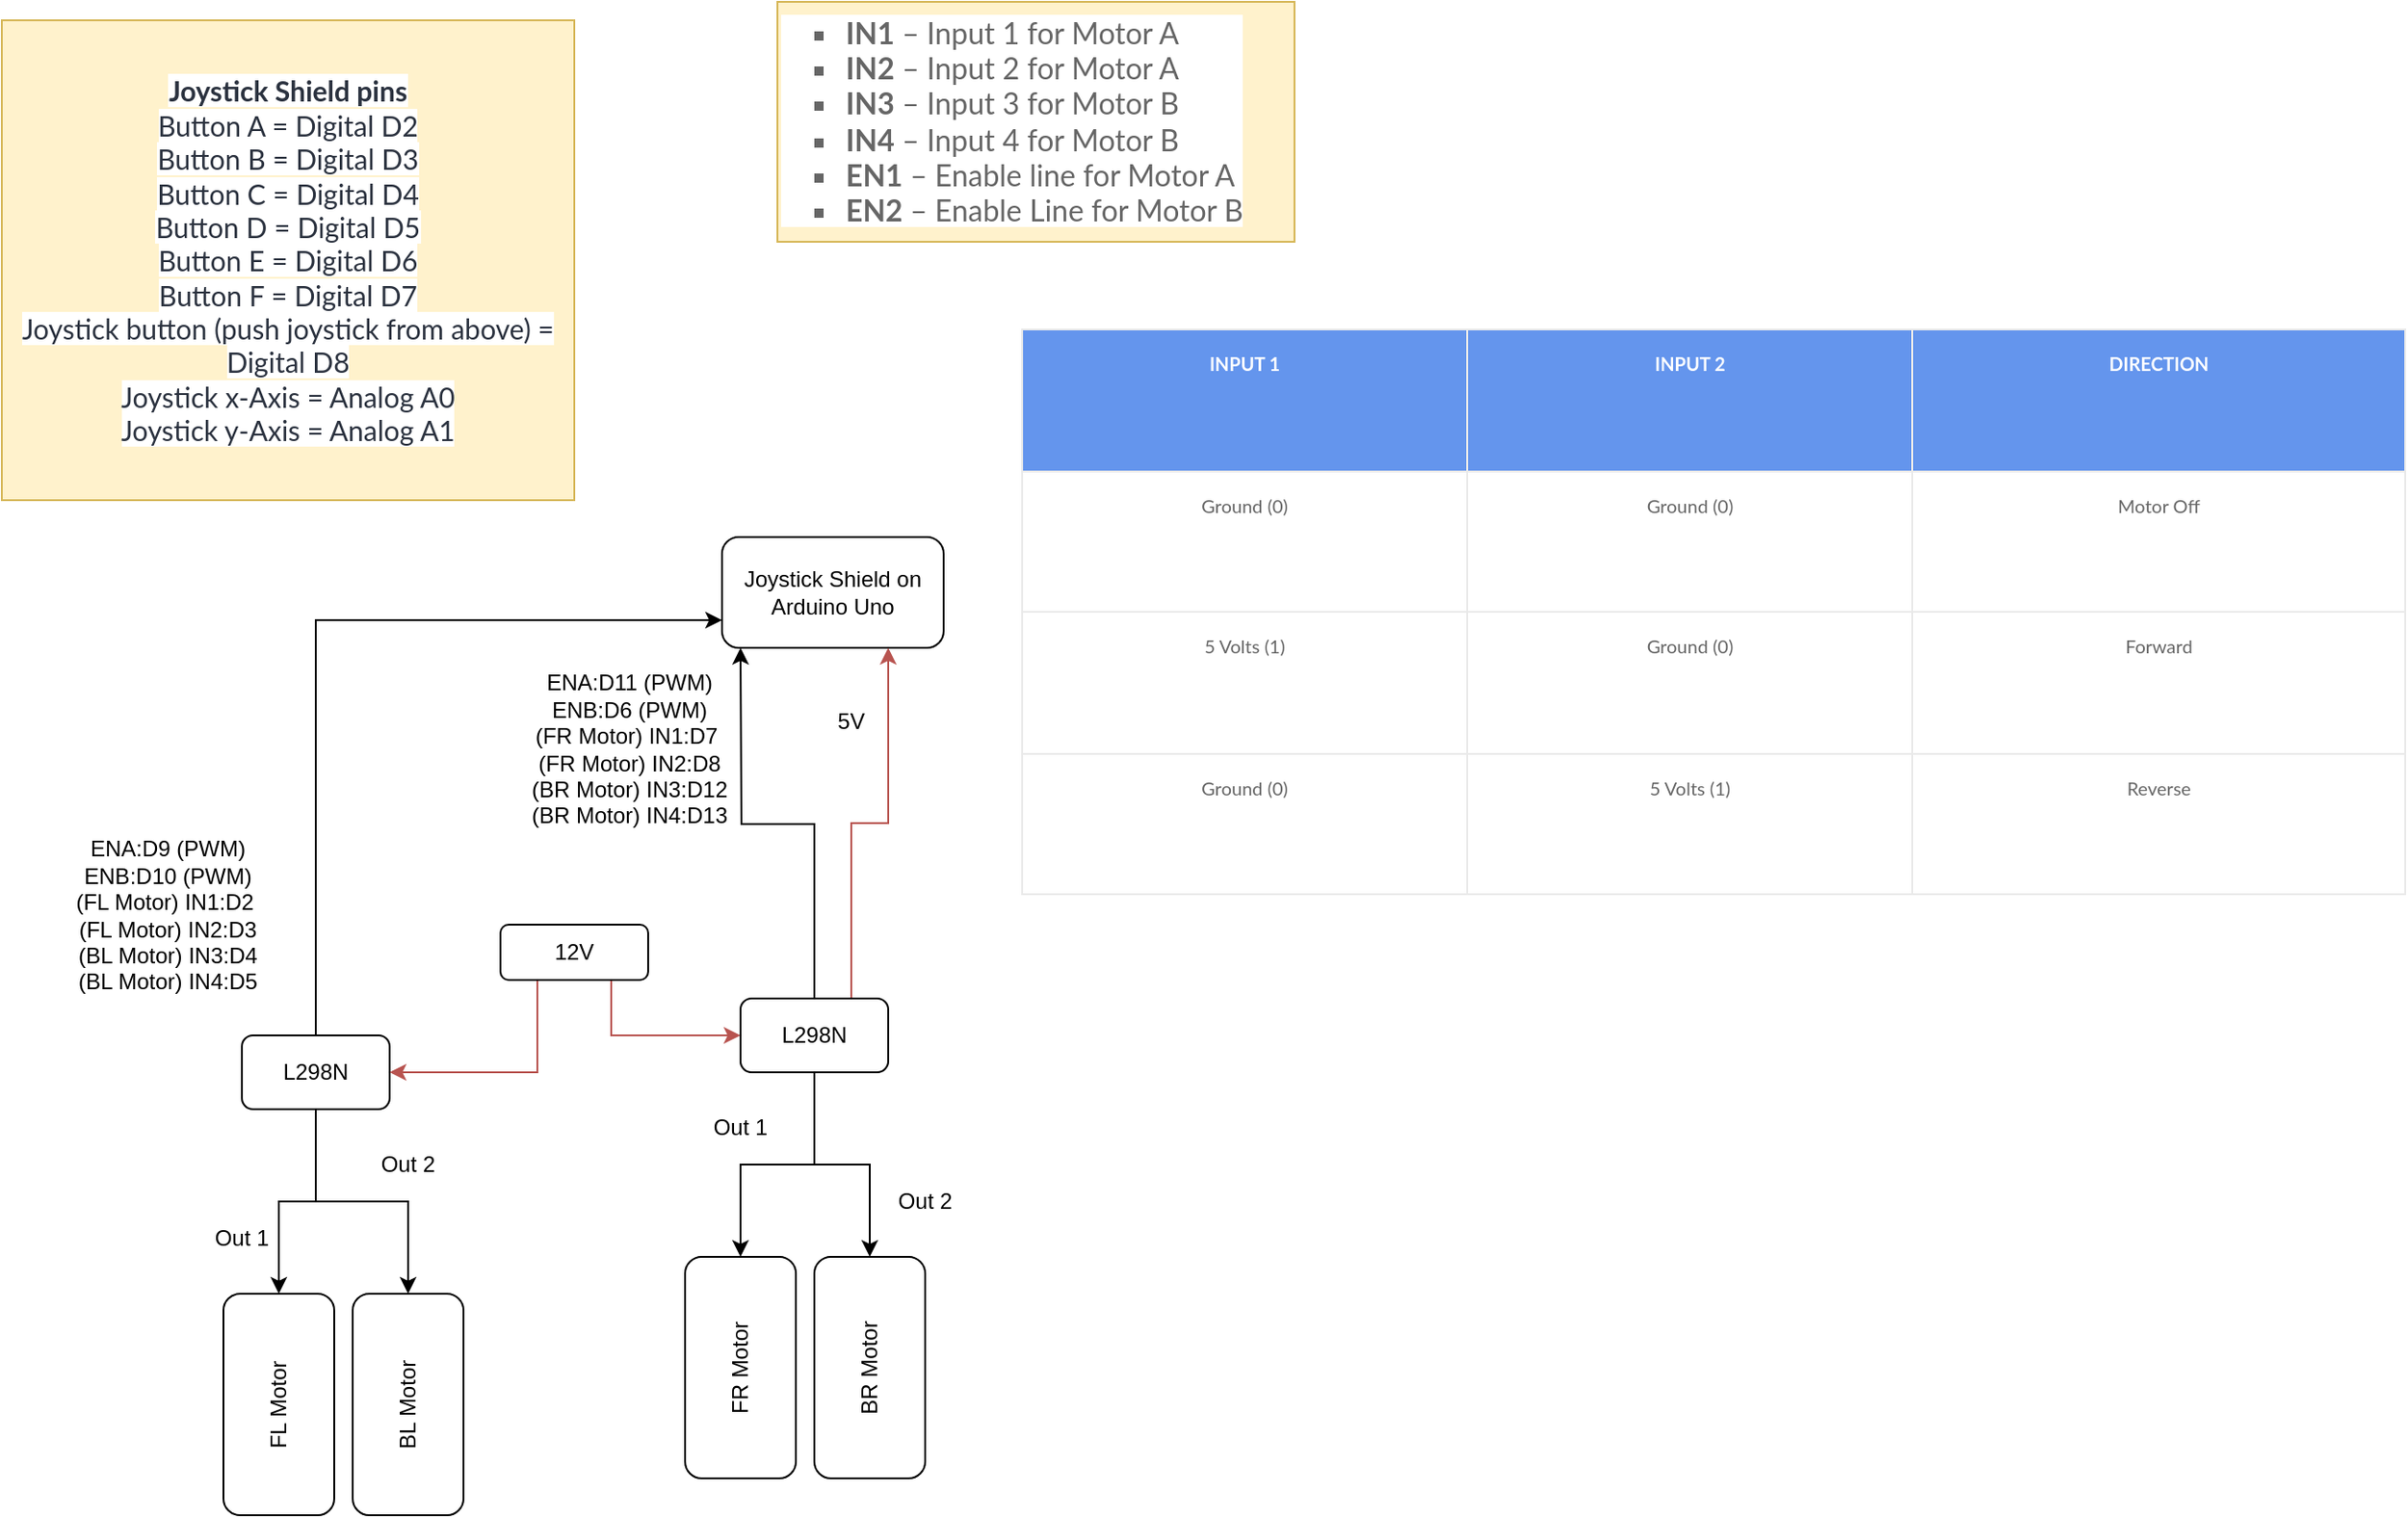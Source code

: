 <mxfile version="14.5.3" type="github">
  <diagram name="Page-1" id="7e0a89b8-554c-2b80-1dc8-d5c74ca68de4">
    <mxGraphModel dx="2220" dy="1190" grid="1" gridSize="10" guides="1" tooltips="1" connect="1" arrows="1" fold="1" page="1" pageScale="1" pageWidth="1100" pageHeight="850" background="#ffffff" math="0" shadow="0">
      <root>
        <mxCell id="0" />
        <mxCell id="1" parent="0" />
        <mxCell id="tB6m3Wn6waJ_9hKSVQ1o-1" value="&lt;span style=&quot;color: rgb(43 , 50 , 63) ; font-family: &amp;#34;lato&amp;#34; , sans-serif ; font-size: 15px ; background-color: rgb(255 , 255 , 255)&quot;&gt;&lt;b&gt;Joystick Shield pins&lt;/b&gt;&lt;br&gt;&lt;/span&gt;&lt;span style=&quot;color: rgb(43 , 50 , 63) ; font-family: &amp;#34;lato&amp;#34; , sans-serif ; font-size: 15px ; background-color: rgb(255 , 255 , 255)&quot;&gt;Button&lt;/span&gt;&lt;span style=&quot;color: rgb(43 , 50 , 63) ; font-family: &amp;#34;lato&amp;#34; , sans-serif ; font-size: 15px ; background-color: rgb(255 , 255 , 255)&quot;&gt;&amp;nbsp;A = Digital D2&lt;/span&gt;&lt;br style=&quot;color: rgb(43 , 50 , 63) ; font-family: &amp;#34;lato&amp;#34; , sans-serif ; font-size: 15px ; background-color: rgb(255 , 255 , 255) ; box-sizing: border-box&quot;&gt;&lt;span style=&quot;color: rgb(43 , 50 , 63) ; font-family: &amp;#34;lato&amp;#34; , sans-serif ; font-size: 15px ; background-color: rgb(255 , 255 , 255)&quot;&gt;Button&lt;/span&gt;&lt;span style=&quot;color: rgb(43 , 50 , 63) ; font-family: &amp;#34;lato&amp;#34; , sans-serif ; font-size: 15px ; background-color: rgb(255 , 255 , 255)&quot;&gt;&amp;nbsp;B = Digital D3&lt;/span&gt;&lt;br style=&quot;color: rgb(43 , 50 , 63) ; font-family: &amp;#34;lato&amp;#34; , sans-serif ; font-size: 15px ; background-color: rgb(255 , 255 , 255) ; box-sizing: border-box&quot;&gt;&lt;span style=&quot;color: rgb(43 , 50 , 63) ; font-family: &amp;#34;lato&amp;#34; , sans-serif ; font-size: 15px ; background-color: rgb(255 , 255 , 255)&quot;&gt;Button&lt;/span&gt;&lt;span style=&quot;color: rgb(43 , 50 , 63) ; font-family: &amp;#34;lato&amp;#34; , sans-serif ; font-size: 15px ; background-color: rgb(255 , 255 , 255)&quot;&gt;&amp;nbsp;C = Digital D4&lt;/span&gt;&lt;br style=&quot;color: rgb(43 , 50 , 63) ; font-family: &amp;#34;lato&amp;#34; , sans-serif ; font-size: 15px ; background-color: rgb(255 , 255 , 255) ; box-sizing: border-box&quot;&gt;&lt;span style=&quot;color: rgb(43 , 50 , 63) ; font-family: &amp;#34;lato&amp;#34; , sans-serif ; font-size: 15px ; background-color: rgb(255 , 255 , 255)&quot;&gt;Button D = Digital D5&lt;/span&gt;&lt;br style=&quot;color: rgb(43 , 50 , 63) ; font-family: &amp;#34;lato&amp;#34; , sans-serif ; font-size: 15px ; background-color: rgb(255 , 255 , 255) ; box-sizing: border-box&quot;&gt;&lt;span style=&quot;color: rgb(43 , 50 , 63) ; font-family: &amp;#34;lato&amp;#34; , sans-serif ; font-size: 15px ; background-color: rgb(255 , 255 , 255)&quot;&gt;Button&lt;/span&gt;&lt;span style=&quot;color: rgb(43 , 50 , 63) ; font-family: &amp;#34;lato&amp;#34; , sans-serif ; font-size: 15px ; background-color: rgb(255 , 255 , 255)&quot;&gt;&amp;nbsp;E = Digital D6&lt;/span&gt;&lt;br style=&quot;color: rgb(43 , 50 , 63) ; font-family: &amp;#34;lato&amp;#34; , sans-serif ; font-size: 15px ; background-color: rgb(255 , 255 , 255) ; box-sizing: border-box&quot;&gt;&lt;span style=&quot;color: rgb(43 , 50 , 63) ; font-family: &amp;#34;lato&amp;#34; , sans-serif ; font-size: 15px ; background-color: rgb(255 , 255 , 255)&quot;&gt;Button&lt;/span&gt;&lt;span style=&quot;color: rgb(43 , 50 , 63) ; font-family: &amp;#34;lato&amp;#34; , sans-serif ; font-size: 15px ; background-color: rgb(255 , 255 , 255)&quot;&gt;&amp;nbsp;F = Digital D7&lt;/span&gt;&lt;br style=&quot;color: rgb(43 , 50 , 63) ; font-family: &amp;#34;lato&amp;#34; , sans-serif ; font-size: 15px ; background-color: rgb(255 , 255 , 255) ; box-sizing: border-box&quot;&gt;&lt;span style=&quot;color: rgb(43 , 50 , 63) ; font-family: &amp;#34;lato&amp;#34; , sans-serif ; font-size: 15px ; background-color: rgb(255 , 255 , 255)&quot;&gt;Joystick button (push joystick from above) = Digital D8&lt;/span&gt;&lt;br style=&quot;color: rgb(43 , 50 , 63) ; font-family: &amp;#34;lato&amp;#34; , sans-serif ; font-size: 15px ; background-color: rgb(255 , 255 , 255) ; box-sizing: border-box&quot;&gt;&lt;span style=&quot;color: rgb(43 , 50 , 63) ; font-family: &amp;#34;lato&amp;#34; , sans-serif ; font-size: 15px ; background-color: rgb(255 , 255 , 255)&quot;&gt;Joystick x-Axis = Analog A0&lt;/span&gt;&lt;br style=&quot;color: rgb(43 , 50 , 63) ; font-family: &amp;#34;lato&amp;#34; , sans-serif ; font-size: 15px ; background-color: rgb(255 , 255 , 255) ; box-sizing: border-box&quot;&gt;&lt;span style=&quot;color: rgb(43 , 50 , 63) ; font-family: &amp;#34;lato&amp;#34; , sans-serif ; font-size: 15px ; background-color: rgb(255 , 255 , 255)&quot;&gt;Joystick y-Axis = Analog A1&lt;/span&gt;" style="text;html=1;align=center;verticalAlign=middle;whiteSpace=wrap;rounded=0;fillColor=#fff2cc;strokeColor=#d6b656;" parent="1" vertex="1">
          <mxGeometry x="50" y="20" width="310" height="260" as="geometry" />
        </mxCell>
        <mxCell id="tB6m3Wn6waJ_9hKSVQ1o-2" value="Joystick Shield on Arduino Uno" style="rounded=1;whiteSpace=wrap;html=1;" parent="1" vertex="1">
          <mxGeometry x="440" y="300" width="120" height="60" as="geometry" />
        </mxCell>
        <mxCell id="tB6m3Wn6waJ_9hKSVQ1o-3" value="FL Motor" style="rounded=1;whiteSpace=wrap;html=1;rotation=-90;" parent="1" vertex="1">
          <mxGeometry x="140" y="740" width="120" height="60" as="geometry" />
        </mxCell>
        <mxCell id="tB6m3Wn6waJ_9hKSVQ1o-4" value="BL Motor" style="rounded=1;whiteSpace=wrap;html=1;rotation=-90;" parent="1" vertex="1">
          <mxGeometry x="210" y="740" width="120" height="60" as="geometry" />
        </mxCell>
        <mxCell id="tB6m3Wn6waJ_9hKSVQ1o-5" value="FR Motor" style="rounded=1;whiteSpace=wrap;html=1;rotation=-90;" parent="1" vertex="1">
          <mxGeometry x="390" y="720" width="120" height="60" as="geometry" />
        </mxCell>
        <mxCell id="tB6m3Wn6waJ_9hKSVQ1o-6" value="BR Motor" style="rounded=1;whiteSpace=wrap;html=1;rotation=-90;" parent="1" vertex="1">
          <mxGeometry x="460" y="720" width="120" height="60" as="geometry" />
        </mxCell>
        <mxCell id="tB6m3Wn6waJ_9hKSVQ1o-9" style="edgeStyle=orthogonalEdgeStyle;rounded=0;orthogonalLoop=1;jettySize=auto;html=1;exitX=0.5;exitY=1;exitDx=0;exitDy=0;entryX=1;entryY=0.5;entryDx=0;entryDy=0;" parent="1" source="tB6m3Wn6waJ_9hKSVQ1o-7" target="tB6m3Wn6waJ_9hKSVQ1o-3" edge="1">
          <mxGeometry relative="1" as="geometry" />
        </mxCell>
        <mxCell id="tB6m3Wn6waJ_9hKSVQ1o-10" style="edgeStyle=orthogonalEdgeStyle;rounded=0;orthogonalLoop=1;jettySize=auto;html=1;exitX=0.5;exitY=1;exitDx=0;exitDy=0;entryX=1;entryY=0.5;entryDx=0;entryDy=0;" parent="1" source="tB6m3Wn6waJ_9hKSVQ1o-7" target="tB6m3Wn6waJ_9hKSVQ1o-4" edge="1">
          <mxGeometry relative="1" as="geometry" />
        </mxCell>
        <mxCell id="tB6m3Wn6waJ_9hKSVQ1o-13" style="edgeStyle=orthogonalEdgeStyle;rounded=0;orthogonalLoop=1;jettySize=auto;html=1;exitX=0.5;exitY=0;exitDx=0;exitDy=0;entryX=0;entryY=0.75;entryDx=0;entryDy=0;" parent="1" source="tB6m3Wn6waJ_9hKSVQ1o-7" target="tB6m3Wn6waJ_9hKSVQ1o-2" edge="1">
          <mxGeometry relative="1" as="geometry" />
        </mxCell>
        <mxCell id="tB6m3Wn6waJ_9hKSVQ1o-7" value="L298N" style="rounded=1;whiteSpace=wrap;html=1;" parent="1" vertex="1">
          <mxGeometry x="180" y="570" width="80" height="40" as="geometry" />
        </mxCell>
        <mxCell id="tB6m3Wn6waJ_9hKSVQ1o-12" style="edgeStyle=orthogonalEdgeStyle;rounded=0;orthogonalLoop=1;jettySize=auto;html=1;exitX=0.5;exitY=1;exitDx=0;exitDy=0;entryX=1;entryY=0.5;entryDx=0;entryDy=0;" parent="1" source="tB6m3Wn6waJ_9hKSVQ1o-8" target="tB6m3Wn6waJ_9hKSVQ1o-6" edge="1">
          <mxGeometry relative="1" as="geometry" />
        </mxCell>
        <mxCell id="tB6m3Wn6waJ_9hKSVQ1o-14" style="edgeStyle=orthogonalEdgeStyle;rounded=0;orthogonalLoop=1;jettySize=auto;html=1;exitX=0.5;exitY=0;exitDx=0;exitDy=0;" parent="1" source="tB6m3Wn6waJ_9hKSVQ1o-8" edge="1">
          <mxGeometry relative="1" as="geometry">
            <mxPoint x="450" y="360" as="targetPoint" />
          </mxGeometry>
        </mxCell>
        <mxCell id="tB6m3Wn6waJ_9hKSVQ1o-37" style="edgeStyle=orthogonalEdgeStyle;rounded=0;orthogonalLoop=1;jettySize=auto;html=1;exitX=0.75;exitY=0;exitDx=0;exitDy=0;entryX=0.75;entryY=1;entryDx=0;entryDy=0;fillColor=#f8cecc;strokeColor=#b85450;" parent="1" source="tB6m3Wn6waJ_9hKSVQ1o-8" target="tB6m3Wn6waJ_9hKSVQ1o-2" edge="1">
          <mxGeometry relative="1" as="geometry" />
        </mxCell>
        <mxCell id="tB6m3Wn6waJ_9hKSVQ1o-8" value="L298N" style="rounded=1;whiteSpace=wrap;html=1;" parent="1" vertex="1">
          <mxGeometry x="450" y="550" width="80" height="40" as="geometry" />
        </mxCell>
        <mxCell id="tB6m3Wn6waJ_9hKSVQ1o-18" style="edgeStyle=orthogonalEdgeStyle;rounded=0;orthogonalLoop=1;jettySize=auto;html=1;exitX=0.5;exitY=1;exitDx=0;exitDy=0;entryX=1;entryY=0.5;entryDx=0;entryDy=0;" parent="1" source="tB6m3Wn6waJ_9hKSVQ1o-8" target="tB6m3Wn6waJ_9hKSVQ1o-5" edge="1">
          <mxGeometry relative="1" as="geometry">
            <mxPoint x="490" y="590" as="sourcePoint" />
            <mxPoint x="420" y="650" as="targetPoint" />
          </mxGeometry>
        </mxCell>
        <mxCell id="tB6m3Wn6waJ_9hKSVQ1o-23" value="Out 1" style="text;html=1;strokeColor=none;fillColor=none;align=center;verticalAlign=middle;whiteSpace=wrap;rounded=0;" parent="1" vertex="1">
          <mxGeometry x="160" y="670" width="40" height="20" as="geometry" />
        </mxCell>
        <mxCell id="tB6m3Wn6waJ_9hKSVQ1o-24" value="Out 2" style="text;html=1;strokeColor=none;fillColor=none;align=center;verticalAlign=middle;whiteSpace=wrap;rounded=0;" parent="1" vertex="1">
          <mxGeometry x="250" y="630" width="40" height="20" as="geometry" />
        </mxCell>
        <mxCell id="tB6m3Wn6waJ_9hKSVQ1o-28" value="Out 2" style="text;html=1;strokeColor=none;fillColor=none;align=center;verticalAlign=middle;whiteSpace=wrap;rounded=0;" parent="1" vertex="1">
          <mxGeometry x="530" y="650" width="40" height="20" as="geometry" />
        </mxCell>
        <mxCell id="tB6m3Wn6waJ_9hKSVQ1o-29" value="Out 1" style="text;html=1;strokeColor=none;fillColor=none;align=center;verticalAlign=middle;whiteSpace=wrap;rounded=0;" parent="1" vertex="1">
          <mxGeometry x="430" y="605" width="40" height="30" as="geometry" />
        </mxCell>
        <mxCell id="tB6m3Wn6waJ_9hKSVQ1o-34" style="edgeStyle=orthogonalEdgeStyle;rounded=0;orthogonalLoop=1;jettySize=auto;html=1;exitX=0.25;exitY=1;exitDx=0;exitDy=0;entryX=1;entryY=0.5;entryDx=0;entryDy=0;fillColor=#f8cecc;strokeColor=#b85450;" parent="1" source="tB6m3Wn6waJ_9hKSVQ1o-33" target="tB6m3Wn6waJ_9hKSVQ1o-7" edge="1">
          <mxGeometry relative="1" as="geometry" />
        </mxCell>
        <mxCell id="tB6m3Wn6waJ_9hKSVQ1o-35" style="edgeStyle=orthogonalEdgeStyle;rounded=0;orthogonalLoop=1;jettySize=auto;html=1;exitX=0.75;exitY=1;exitDx=0;exitDy=0;entryX=0;entryY=0.5;entryDx=0;entryDy=0;fillColor=#f8cecc;strokeColor=#b85450;" parent="1" source="tB6m3Wn6waJ_9hKSVQ1o-33" target="tB6m3Wn6waJ_9hKSVQ1o-8" edge="1">
          <mxGeometry relative="1" as="geometry" />
        </mxCell>
        <mxCell id="tB6m3Wn6waJ_9hKSVQ1o-33" value="12V" style="rounded=1;whiteSpace=wrap;html=1;" parent="1" vertex="1">
          <mxGeometry x="320" y="510" width="80" height="30" as="geometry" />
        </mxCell>
        <mxCell id="tB6m3Wn6waJ_9hKSVQ1o-38" value="5V" style="text;html=1;strokeColor=none;fillColor=none;align=center;verticalAlign=middle;whiteSpace=wrap;rounded=0;" parent="1" vertex="1">
          <mxGeometry x="490" y="390" width="40" height="20" as="geometry" />
        </mxCell>
        <mxCell id="tB6m3Wn6waJ_9hKSVQ1o-40" value="ENA:D9 (PWM)&lt;br&gt;ENB:D10 (PWM)&lt;br&gt;(FL Motor) IN1:D2&amp;nbsp;&lt;br&gt;(FL Motor) IN2:D3&lt;br&gt;(BL Motor) IN3:D4&lt;br&gt;(BL Motor) IN4:D5" style="text;html=1;strokeColor=none;fillColor=none;align=center;verticalAlign=middle;whiteSpace=wrap;rounded=0;" parent="1" vertex="1">
          <mxGeometry x="60" y="450" width="160" height="110" as="geometry" />
        </mxCell>
        <mxCell id="tB6m3Wn6waJ_9hKSVQ1o-42" value="ENA:D11 (PWM)&lt;br&gt;ENB:D6 (PWM)&lt;br&gt;(FR Motor) IN1:D7&amp;nbsp;&lt;br&gt;(FR Motor) IN2:D8&lt;br&gt;(BR Motor) IN3:D12&lt;br&gt;(BR Motor) IN4:D13" style="text;html=1;strokeColor=none;fillColor=none;align=center;verticalAlign=middle;whiteSpace=wrap;rounded=0;" parent="1" vertex="1">
          <mxGeometry x="310" y="360" width="160" height="110" as="geometry" />
        </mxCell>
        <mxCell id="LC9xKQTqOaQGB3kga-MJ-1" value="&lt;ul style=&quot;box-sizing: border-box; border: 0px; font-stretch: inherit; line-height: inherit; font-family: lato, sans-serif; font-size: 16px; font-style: normal; font-weight: 400; margin: 0px 0px 30px; outline: 0px; padding: 0px 0px 0px 35px; vertical-align: baseline; list-style: square; color: rgb(102, 102, 102); letter-spacing: normal; text-indent: 0px; text-transform: none; word-spacing: 0px; background-color: rgb(255, 255, 255);&quot;&gt;&lt;li style=&quot;box-sizing: border-box ; border: 0px ; font-variant: inherit ; font-stretch: inherit ; line-height: inherit ; font-family: inherit ; font-size: 16px ; font-style: inherit ; font-weight: inherit ; margin: 0px ; outline: 0px ; padding: 0px ; vertical-align: baseline&quot;&gt;&lt;strong style=&quot;box-sizing: border-box ; border: 0px ; font-variant: inherit ; font-stretch: inherit ; line-height: inherit ; font-family: inherit ; font-size: 16px ; font-style: inherit ; font-weight: bold ; margin: 0px ; outline: 0px ; padding: 0px ; vertical-align: baseline&quot;&gt;IN1&lt;/strong&gt;&lt;span&gt;&amp;nbsp;&lt;/span&gt;– Input 1 for Motor A&lt;/li&gt;&lt;li style=&quot;box-sizing: border-box ; border: 0px ; font-variant: inherit ; font-stretch: inherit ; line-height: inherit ; font-family: inherit ; font-size: 16px ; font-style: inherit ; font-weight: inherit ; margin: 0px ; outline: 0px ; padding: 0px ; vertical-align: baseline&quot;&gt;&lt;strong style=&quot;box-sizing: border-box ; border: 0px ; font-variant: inherit ; font-stretch: inherit ; line-height: inherit ; font-family: inherit ; font-size: 16px ; font-style: inherit ; font-weight: bold ; margin: 0px ; outline: 0px ; padding: 0px ; vertical-align: baseline&quot;&gt;IN2&lt;/strong&gt;&lt;span&gt;&amp;nbsp;&lt;/span&gt;– Input 2 for Motor A&lt;/li&gt;&lt;li style=&quot;box-sizing: border-box ; border: 0px ; font-variant: inherit ; font-stretch: inherit ; line-height: inherit ; font-family: inherit ; font-size: 16px ; font-style: inherit ; font-weight: inherit ; margin: 0px ; outline: 0px ; padding: 0px ; vertical-align: baseline&quot;&gt;&lt;strong style=&quot;box-sizing: border-box ; border: 0px ; font-variant: inherit ; font-stretch: inherit ; line-height: inherit ; font-family: inherit ; font-size: 16px ; font-style: inherit ; font-weight: bold ; margin: 0px ; outline: 0px ; padding: 0px ; vertical-align: baseline&quot;&gt;IN3&lt;/strong&gt;&lt;span&gt;&amp;nbsp;&lt;/span&gt;– Input 3 for Motor B&lt;/li&gt;&lt;li style=&quot;box-sizing: border-box ; border: 0px ; font-variant: inherit ; font-stretch: inherit ; line-height: inherit ; font-family: inherit ; font-size: 16px ; font-style: inherit ; font-weight: inherit ; margin: 0px ; outline: 0px ; padding: 0px ; vertical-align: baseline&quot;&gt;&lt;strong style=&quot;box-sizing: border-box ; border: 0px ; font-variant: inherit ; font-stretch: inherit ; line-height: inherit ; font-family: inherit ; font-size: 16px ; font-style: inherit ; font-weight: bold ; margin: 0px ; outline: 0px ; padding: 0px ; vertical-align: baseline&quot;&gt;IN4&lt;/strong&gt;&lt;span&gt;&amp;nbsp;&lt;/span&gt;– Input 4 for Motor B&lt;/li&gt;&lt;li style=&quot;box-sizing: border-box ; border: 0px ; font-variant: inherit ; font-stretch: inherit ; line-height: inherit ; font-family: inherit ; font-size: 16px ; font-style: inherit ; font-weight: inherit ; margin: 0px ; outline: 0px ; padding: 0px ; vertical-align: baseline&quot;&gt;&lt;strong style=&quot;box-sizing: border-box ; border: 0px ; font-variant: inherit ; font-stretch: inherit ; line-height: inherit ; font-family: inherit ; font-size: 16px ; font-style: inherit ; font-weight: bold ; margin: 0px ; outline: 0px ; padding: 0px ; vertical-align: baseline&quot;&gt;EN1&lt;/strong&gt;&lt;span&gt;&amp;nbsp;&lt;/span&gt;– Enable line for Motor A&lt;/li&gt;&lt;li style=&quot;box-sizing: border-box ; border: 0px ; font-variant: inherit ; font-stretch: inherit ; line-height: inherit ; font-family: inherit ; font-size: 16px ; font-style: inherit ; font-weight: inherit ; margin: 0px ; outline: 0px ; padding: 0px ; vertical-align: baseline&quot;&gt;&lt;strong style=&quot;box-sizing: border-box ; border: 0px ; font-variant: inherit ; font-stretch: inherit ; line-height: inherit ; font-family: inherit ; font-size: 16px ; font-style: inherit ; font-weight: bold ; margin: 0px ; outline: 0px ; padding: 0px ; vertical-align: baseline&quot;&gt;EN2&lt;/strong&gt;&lt;span&gt;&amp;nbsp;&lt;/span&gt;– Enable Line for Motor B&lt;/li&gt;&lt;/ul&gt;" style="text;whiteSpace=wrap;html=1;fillColor=#fff2cc;strokeColor=#d6b656;" vertex="1" parent="1">
          <mxGeometry x="470" y="10" width="280" height="130" as="geometry" />
        </mxCell>
        <mxCell id="LC9xKQTqOaQGB3kga-MJ-2" value="&lt;table width=&quot;768&quot; style=&quot;box-sizing: border-box; border: 0px; font-stretch: inherit; line-height: inherit; font-family: lato, sans-serif; font-size: 10px; font-style: normal; font-weight: 400; margin: 0px 0px 1.5em; outline: 0px; padding: 0px; vertical-align: baseline; border-collapse: collapse; border-spacing: 0px; width: 750px; color: rgb(102, 102, 102); letter-spacing: normal; text-transform: none; word-spacing: 0px; background-color: rgb(255, 255, 255); height: 307px;&quot;&gt;&lt;tbody style=&quot;box-sizing: border-box; border: 0px; font-variant: inherit; font-stretch: inherit; line-height: inherit; font-family: inherit; font-size: 10px; font-style: inherit; font-weight: inherit; margin: 0px; outline: 0px; padding: 0px; vertical-align: baseline;&quot;&gt;&lt;tr style=&quot;box-sizing: border-box; border: 0px; font-variant: inherit; font-stretch: inherit; line-height: inherit; font-family: inherit; font-size: 10px; font-style: inherit; font-weight: inherit; margin: 0px; outline: 0px; padding: 0px; vertical-align: baseline; background-color: rgb(100, 149, 237); color: rgb(255, 255, 255);&quot;&gt;&lt;td style=&quot;box-sizing: border-box; border: 1px solid rgb(234, 234, 234); font-variant: inherit; font-stretch: inherit; line-height: inherit; font-family: inherit; font-size: 10px; font-style: inherit; font-weight: inherit; margin: 0px; outline: 0px; padding: 6px 10px; vertical-align: baseline; text-align: left;&quot;&gt;&lt;p style=&quot;box-sizing: border-box; border: 0px; font-variant: inherit; font-stretch: inherit; line-height: 24px; font-family: lato, sans-serif; font-size: 10px; font-style: inherit; font-weight: inherit; margin: 0px 0px 15px; outline: 0px; padding: 0px; vertical-align: baseline; text-align: center;&quot;&gt;&lt;b style=&quot;box-sizing: border-box; font-size: 10px;&quot;&gt;INPUT 1&lt;/b&gt;&lt;/p&gt;&lt;/td&gt;&lt;td style=&quot;box-sizing: border-box; border: 1px solid rgb(234, 234, 234); font-variant: inherit; font-stretch: inherit; line-height: inherit; font-family: inherit; font-size: 10px; font-style: inherit; font-weight: inherit; margin: 0px; outline: 0px; padding: 6px 10px; vertical-align: baseline; text-align: center;&quot;&gt;&lt;b style=&quot;box-sizing: border-box; font-size: 10px;&quot;&gt;INPUT 2&lt;/b&gt;&lt;/td&gt;&lt;td style=&quot;box-sizing: border-box; border: 1px solid rgb(234, 234, 234); font-variant: inherit; font-stretch: inherit; line-height: inherit; font-family: inherit; font-size: 10px; font-style: inherit; font-weight: inherit; margin: 0px; outline: 0px; padding: 6px 10px; vertical-align: baseline; text-align: left;&quot;&gt;&lt;p style=&quot;box-sizing: border-box; border: 0px; font-variant: inherit; font-stretch: inherit; line-height: 24px; font-family: lato, sans-serif; font-size: 10px; font-style: inherit; font-weight: inherit; margin: 0px 0px 15px; outline: 0px; padding: 0px; vertical-align: baseline; text-align: center;&quot;&gt;&lt;b style=&quot;box-sizing: border-box; font-size: 10px;&quot;&gt;DIRECTION&lt;/b&gt;&lt;/p&gt;&lt;/td&gt;&lt;/tr&gt;&lt;tr style=&quot;box-sizing: border-box; border: 0px; font-variant: inherit; font-stretch: inherit; line-height: inherit; font-family: inherit; font-size: 10px; font-style: inherit; font-weight: inherit; margin: 0px; outline: 0px; padding: 0px; vertical-align: baseline;&quot;&gt;&lt;td style=&quot;box-sizing: border-box; border: 1px solid rgb(234, 234, 234); font-variant: inherit; font-stretch: inherit; line-height: inherit; font-family: inherit; font-size: 10px; font-style: inherit; font-weight: inherit; margin: 0px; outline: 0px; padding: 6px 10px; vertical-align: baseline; text-align: left;&quot;&gt;&lt;p style=&quot;box-sizing: border-box; border: 0px; font-variant: inherit; font-stretch: inherit; line-height: 24px; font-family: lato, sans-serif; font-size: 10px; font-style: inherit; font-weight: inherit; margin: 0px 0px 15px; outline: 0px; padding: 0px; vertical-align: baseline; text-align: center;&quot;&gt;&lt;span style=&quot;box-sizing: border-box; border: 0px; font-variant: inherit; font-stretch: inherit; line-height: inherit; font-family: inherit; font-size: 10px; font-style: inherit; font-weight: 400; margin: 0px; outline: 0px; padding: 0px; vertical-align: baseline;&quot;&gt;Ground (0)&lt;/span&gt;&lt;/p&gt;&lt;/td&gt;&lt;td style=&quot;box-sizing: border-box; border: 1px solid rgb(234, 234, 234); font-variant: inherit; font-stretch: inherit; line-height: inherit; font-family: inherit; font-size: 10px; font-style: inherit; font-weight: inherit; margin: 0px; outline: 0px; padding: 6px 10px; vertical-align: baseline; text-align: center;&quot;&gt;&lt;span style=&quot;box-sizing: border-box; border: 0px; font-variant: inherit; font-stretch: inherit; line-height: inherit; font-family: inherit; font-size: 10px; font-style: inherit; font-weight: 400; margin: 0px; outline: 0px; padding: 0px; vertical-align: baseline;&quot;&gt;Ground (0)&lt;/span&gt;&lt;/td&gt;&lt;td style=&quot;box-sizing: border-box; border: 1px solid rgb(234, 234, 234); font-variant: inherit; font-stretch: inherit; line-height: inherit; font-family: inherit; font-size: 10px; font-style: inherit; font-weight: inherit; margin: 0px; outline: 0px; padding: 6px 10px; vertical-align: baseline; text-align: center;&quot;&gt;&lt;span style=&quot;box-sizing: border-box; border: 0px; font-variant: inherit; font-stretch: inherit; line-height: inherit; font-family: inherit; font-size: 10px; font-style: inherit; font-weight: 400; margin: 0px; outline: 0px; padding: 0px; vertical-align: baseline;&quot;&gt;Motor Off&lt;/span&gt;&lt;/td&gt;&lt;/tr&gt;&lt;tr style=&quot;box-sizing: border-box; border: 0px; font-variant: inherit; font-stretch: inherit; line-height: inherit; font-family: inherit; font-size: 10px; font-style: inherit; font-weight: inherit; margin: 0px; outline: 0px; padding: 0px; vertical-align: baseline;&quot;&gt;&lt;td style=&quot;box-sizing: border-box; border: 1px solid rgb(234, 234, 234); font-variant: inherit; font-stretch: inherit; line-height: inherit; font-family: inherit; font-size: 10px; font-style: inherit; font-weight: inherit; margin: 0px; outline: 0px; padding: 6px 10px; vertical-align: baseline; text-align: left;&quot;&gt;&lt;p style=&quot;box-sizing: border-box; border: 0px; font-variant: inherit; font-stretch: inherit; line-height: 24px; font-family: lato, sans-serif; font-size: 10px; font-style: inherit; font-weight: inherit; margin: 0px 0px 15px; outline: 0px; padding: 0px; vertical-align: baseline; text-align: center;&quot;&gt;&lt;span style=&quot;box-sizing: border-box; border: 0px; font-variant: inherit; font-stretch: inherit; line-height: inherit; font-family: inherit; font-size: 10px; font-style: inherit; font-weight: 400; margin: 0px; outline: 0px; padding: 0px; vertical-align: baseline;&quot;&gt;5 Volts (1)&lt;/span&gt;&lt;/p&gt;&lt;/td&gt;&lt;td style=&quot;box-sizing: border-box; border: 1px solid rgb(234, 234, 234); font-variant: inherit; font-stretch: inherit; line-height: inherit; font-family: inherit; font-size: 10px; font-style: inherit; font-weight: inherit; margin: 0px; outline: 0px; padding: 6px 10px; vertical-align: baseline; text-align: left;&quot;&gt;&lt;p style=&quot;box-sizing: border-box; border: 0px; font-variant: inherit; font-stretch: inherit; line-height: 24px; font-family: lato, sans-serif; font-size: 10px; font-style: inherit; font-weight: inherit; margin: 0px 0px 15px; outline: 0px; padding: 0px; vertical-align: baseline; text-align: center;&quot;&gt;&lt;span style=&quot;box-sizing: border-box; border: 0px; font-variant: inherit; font-stretch: inherit; line-height: inherit; font-family: inherit; font-size: 10px; font-style: inherit; font-weight: 400; margin: 0px; outline: 0px; padding: 0px; vertical-align: baseline;&quot;&gt;Ground (0)&lt;/span&gt;&lt;/p&gt;&lt;/td&gt;&lt;td style=&quot;box-sizing: border-box; border: 1px solid rgb(234, 234, 234); font-variant: inherit; font-stretch: inherit; line-height: inherit; font-family: inherit; font-size: 10px; font-style: inherit; font-weight: inherit; margin: 0px; outline: 0px; padding: 6px 10px; vertical-align: baseline; text-align: left;&quot;&gt;&lt;p style=&quot;box-sizing: border-box; border: 0px; font-variant: inherit; font-stretch: inherit; line-height: 24px; font-family: lato, sans-serif; font-size: 10px; font-style: inherit; font-weight: inherit; margin: 0px 0px 15px; outline: 0px; padding: 0px; vertical-align: baseline; text-align: center;&quot;&gt;&lt;span style=&quot;box-sizing: border-box; border: 0px; font-variant: inherit; font-stretch: inherit; line-height: inherit; font-family: inherit; font-size: 10px; font-style: inherit; font-weight: 400; margin: 0px; outline: 0px; padding: 0px; vertical-align: baseline;&quot;&gt;Forward&lt;/span&gt;&lt;/p&gt;&lt;/td&gt;&lt;/tr&gt;&lt;tr style=&quot;box-sizing: border-box; border: 0px; font-variant: inherit; font-stretch: inherit; line-height: inherit; font-family: inherit; font-size: 10px; font-style: inherit; font-weight: inherit; margin: 0px; outline: 0px; padding: 0px; vertical-align: baseline;&quot;&gt;&lt;td style=&quot;box-sizing: border-box; border: 1px solid rgb(234, 234, 234); font-variant: inherit; font-stretch: inherit; line-height: inherit; font-family: inherit; font-size: 10px; font-style: inherit; font-weight: inherit; margin: 0px; outline: 0px; padding: 6px 10px; vertical-align: baseline; text-align: left;&quot;&gt;&lt;p style=&quot;box-sizing: border-box; border: 0px; font-variant: inherit; font-stretch: inherit; line-height: 24px; font-family: lato, sans-serif; font-size: 10px; font-style: inherit; font-weight: inherit; margin: 0px 0px 15px; outline: 0px; padding: 0px; vertical-align: baseline; text-align: center;&quot;&gt;&lt;span style=&quot;box-sizing: border-box; border: 0px; font-variant: inherit; font-stretch: inherit; line-height: inherit; font-family: inherit; font-size: 10px; font-style: inherit; font-weight: 400; margin: 0px; outline: 0px; padding: 0px; vertical-align: baseline;&quot;&gt;Ground (0)&lt;/span&gt;&lt;/p&gt;&lt;/td&gt;&lt;td style=&quot;box-sizing: border-box; border: 1px solid rgb(234, 234, 234); font-variant: inherit; font-stretch: inherit; line-height: inherit; font-family: inherit; font-size: 10px; font-style: inherit; font-weight: inherit; margin: 0px; outline: 0px; padding: 6px 10px; vertical-align: baseline; text-align: left;&quot;&gt;&lt;p style=&quot;box-sizing: border-box; border: 0px; font-variant: inherit; font-stretch: inherit; line-height: 24px; font-family: lato, sans-serif; font-size: 10px; font-style: inherit; font-weight: inherit; margin: 0px 0px 15px; outline: 0px; padding: 0px; vertical-align: baseline; text-align: center;&quot;&gt;&lt;span style=&quot;box-sizing: border-box; border: 0px; font-variant: inherit; font-stretch: inherit; line-height: inherit; font-family: inherit; font-size: 10px; font-style: inherit; font-weight: 400; margin: 0px; outline: 0px; padding: 0px; vertical-align: baseline;&quot;&gt;5 Volts (1)&lt;/span&gt;&lt;/p&gt;&lt;/td&gt;&lt;td style=&quot;box-sizing: border-box; border: 1px solid rgb(234, 234, 234); font-variant: inherit; font-stretch: inherit; line-height: inherit; font-family: inherit; font-size: 10px; font-style: inherit; font-weight: inherit; margin: 0px; outline: 0px; padding: 6px 10px; vertical-align: baseline; text-align: left;&quot;&gt;&lt;p style=&quot;box-sizing: border-box; border: 0px; font-variant: inherit; font-stretch: inherit; line-height: 24px; font-family: lato, sans-serif; font-size: 10px; font-style: inherit; font-weight: inherit; margin: 0px 0px 15px; outline: 0px; padding: 0px; vertical-align: baseline; text-align: center;&quot;&gt;&lt;span style=&quot;box-sizing: border-box; border: 0px; font-variant: inherit; font-stretch: inherit; line-height: inherit; font-family: inherit; font-size: 10px; font-style: inherit; font-weight: 400; margin: 0px; outline: 0px; padding: 0px; vertical-align: baseline;&quot;&gt;Reverse&lt;/span&gt;&lt;/p&gt;&lt;/td&gt;&lt;/tr&gt;&lt;/tbody&gt;&lt;/table&gt;" style="text;whiteSpace=wrap;html=1;fontSize=10;" vertex="1" parent="1">
          <mxGeometry x="600" y="180" width="500" height="180" as="geometry" />
        </mxCell>
      </root>
    </mxGraphModel>
  </diagram>
</mxfile>

